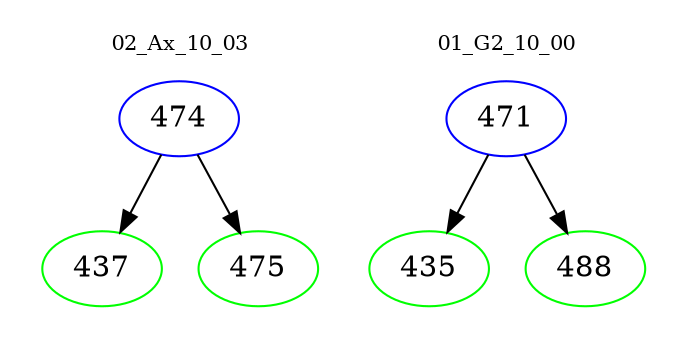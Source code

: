 digraph{
subgraph cluster_0 {
color = white
label = "02_Ax_10_03";
fontsize=10;
T0_474 [label="474", color="blue"]
T0_474 -> T0_437 [color="black"]
T0_437 [label="437", color="green"]
T0_474 -> T0_475 [color="black"]
T0_475 [label="475", color="green"]
}
subgraph cluster_1 {
color = white
label = "01_G2_10_00";
fontsize=10;
T1_471 [label="471", color="blue"]
T1_471 -> T1_435 [color="black"]
T1_435 [label="435", color="green"]
T1_471 -> T1_488 [color="black"]
T1_488 [label="488", color="green"]
}
}
